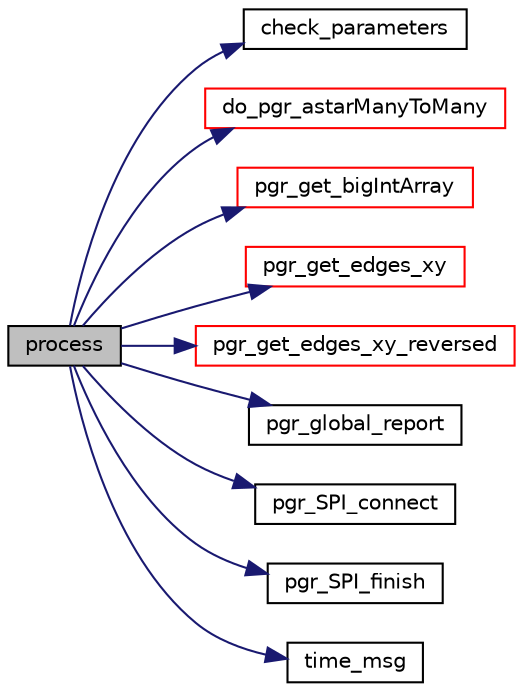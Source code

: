 digraph "process"
{
  edge [fontname="Helvetica",fontsize="10",labelfontname="Helvetica",labelfontsize="10"];
  node [fontname="Helvetica",fontsize="10",shape=record];
  rankdir="LR";
  Node43 [label="process",height=0.2,width=0.4,color="black", fillcolor="grey75", style="filled", fontcolor="black"];
  Node43 -> Node44 [color="midnightblue",fontsize="10",style="solid",fontname="Helvetica"];
  Node44 [label="check_parameters",height=0.2,width=0.4,color="black", fillcolor="white", style="filled",URL="$check__parameters_8c.html#a9b179d766a96381033bc243068a2b880"];
  Node43 -> Node45 [color="midnightblue",fontsize="10",style="solid",fontname="Helvetica"];
  Node45 [label="do_pgr_astarManyToMany",height=0.2,width=0.4,color="red", fillcolor="white", style="filled",URL="$astar__driver_8cpp.html#a828b045826e6d6fa823646b017f8fa58"];
  Node43 -> Node60 [color="midnightblue",fontsize="10",style="solid",fontname="Helvetica"];
  Node60 [label="pgr_get_bigIntArray",height=0.2,width=0.4,color="red", fillcolor="white", style="filled",URL="$arrays__input_8c.html#a8b3b624e84ed449440408d11251384c1",tooltip="enforces the input array to be NOT empty "];
  Node43 -> Node63 [color="midnightblue",fontsize="10",style="solid",fontname="Helvetica"];
  Node63 [label="pgr_get_edges_xy",height=0.2,width=0.4,color="red", fillcolor="white", style="filled",URL="$edges__input_8c.html#a68e9476cc43d0bcc87a9f60734f76b38",tooltip="Edges with x, y vertices values. "];
  Node43 -> Node78 [color="midnightblue",fontsize="10",style="solid",fontname="Helvetica"];
  Node78 [label="pgr_get_edges_xy_reversed",height=0.2,width=0.4,color="red", fillcolor="white", style="filled",URL="$edges__input_8c.html#ac4bab7645a68309a2bc4b2c3ab26ffd3",tooltip="for many to 1 on aStar "];
  Node43 -> Node79 [color="midnightblue",fontsize="10",style="solid",fontname="Helvetica"];
  Node79 [label="pgr_global_report",height=0.2,width=0.4,color="black", fillcolor="white", style="filled",URL="$e__report_8c.html#aa7833fe4baf65aa901e1129575e7deb2",tooltip="notice & error "];
  Node43 -> Node80 [color="midnightblue",fontsize="10",style="solid",fontname="Helvetica"];
  Node80 [label="pgr_SPI_connect",height=0.2,width=0.4,color="black", fillcolor="white", style="filled",URL="$postgres__connection_8c.html#aef5deb780b1cf78c56b1794ab826ac64"];
  Node43 -> Node81 [color="midnightblue",fontsize="10",style="solid",fontname="Helvetica"];
  Node81 [label="pgr_SPI_finish",height=0.2,width=0.4,color="black", fillcolor="white", style="filled",URL="$postgres__connection_8c.html#ae36e7862564b5e72c25c9e26ae8e355f"];
  Node43 -> Node62 [color="midnightblue",fontsize="10",style="solid",fontname="Helvetica"];
  Node62 [label="time_msg",height=0.2,width=0.4,color="black", fillcolor="white", style="filled",URL="$time__msg_8c.html#a989d9723eb6d9be4cbf1214136286dbe"];
}
